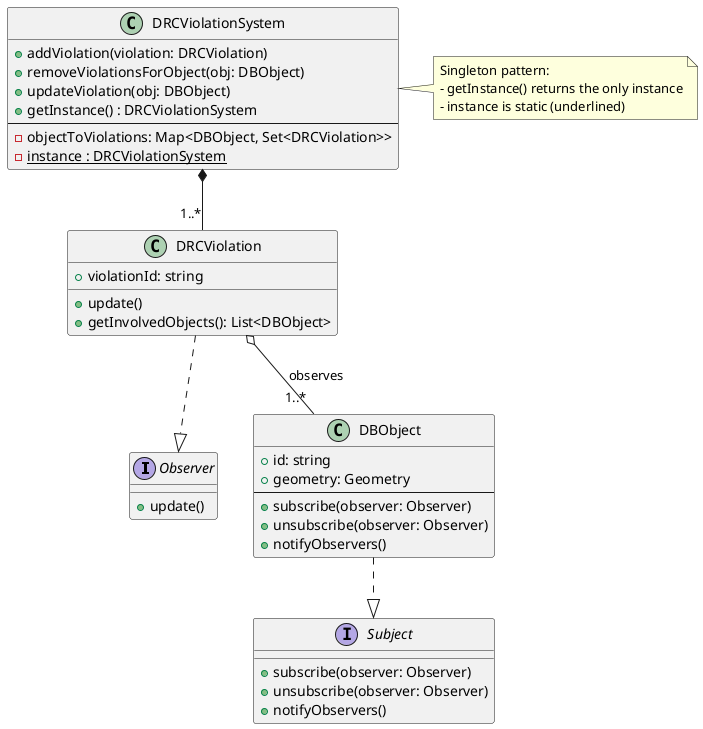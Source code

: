 @startuml
' Interfaces
interface Observer {
    +update()
}

interface Subject {
    +subscribe(observer: Observer)
    +unsubscribe(observer: Observer)
    +notifyObservers()
}

' Core domain classes
class DBObject {
    +id: string
    +geometry: Geometry
    --
    +subscribe(observer: Observer)
    +unsubscribe(observer: Observer)
    +notifyObservers()
}

class DRCViolation {
    +violationId: string
    +update()
    +getInvolvedObjects(): List<DBObject>
}

class DRCViolationSystem {
    +addViolation(violation: DRCViolation)
    +removeViolationsForObject(obj: DBObject)
    +updateViolation(obj: DBObject)
    +getInstance() : DRCViolationSystem
    --
    -objectToViolations: Map<DBObject, Set<DRCViolation>>
    -<u>instance : DRCViolationSystem</u>
}

DBObject ..|> Subject
DRCViolation ..|> Observer
DRCViolation o-- "1..*" DBObject : observes

' Composition and Singleton
DRCViolationSystem *-- "1..*" DRCViolation
note right of DRCViolationSystem
  Singleton pattern:
  - getInstance() returns the only instance
  - instance is static (underlined)
end note
@enduml